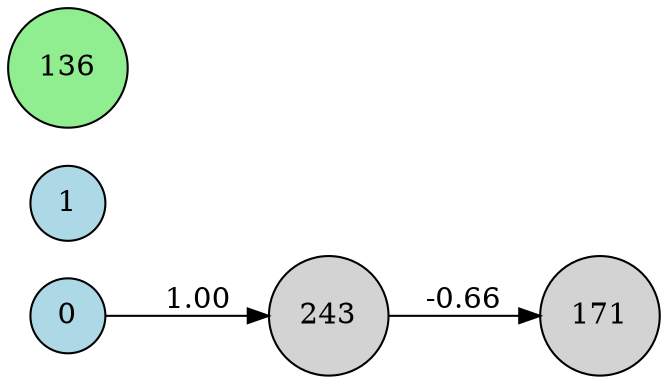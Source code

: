 digraph neat {
  rankdir=LR;
  node [shape=circle];
  node0 [label="0", style=filled, fillcolor=lightblue];
  node1 [label="1", style=filled, fillcolor=lightblue];
  node136 [label="136", style=filled, fillcolor=lightgreen];
  node171 [label="171", style=filled, fillcolor=lightgray];
  node243 [label="243", style=filled, fillcolor=lightgray];
  node0 -> node243 [label="1.00"];
  node243 -> node171 [label="-0.66"];
}
